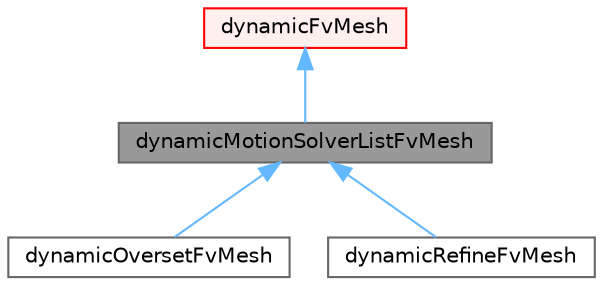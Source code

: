 digraph "dynamicMotionSolverListFvMesh"
{
 // LATEX_PDF_SIZE
  bgcolor="transparent";
  edge [fontname=Helvetica,fontsize=10,labelfontname=Helvetica,labelfontsize=10];
  node [fontname=Helvetica,fontsize=10,shape=box,height=0.2,width=0.4];
  Node1 [id="Node000001",label="dynamicMotionSolverListFvMesh",height=0.2,width=0.4,color="gray40", fillcolor="grey60", style="filled", fontcolor="black",tooltip="Dynamic mesh able to handle multiple motion solvers. NOTE: If the word entry \"solvers\" is not found i..."];
  Node2 -> Node1 [id="edge1_Node000001_Node000002",dir="back",color="steelblue1",style="solid",tooltip=" "];
  Node2 [id="Node000002",label="dynamicFvMesh",height=0.2,width=0.4,color="red", fillcolor="#FFF0F0", style="filled",URL="$classFoam_1_1dynamicFvMesh.html",tooltip="Abstract base class for geometry and/or topology changing fvMesh."];
  Node1 -> Node26 [id="edge2_Node000001_Node000026",dir="back",color="steelblue1",style="solid",tooltip=" "];
  Node26 [id="Node000026",label="dynamicOversetFvMesh",height=0.2,width=0.4,color="gray40", fillcolor="white", style="filled",URL="$classFoam_1_1dynamicOversetFvMesh.html",tooltip="dynamicFvMesh with support for overset meshes."];
  Node1 -> Node27 [id="edge3_Node000001_Node000027",dir="back",color="steelblue1",style="solid",tooltip=" "];
  Node27 [id="Node000027",label="dynamicRefineFvMesh",height=0.2,width=0.4,color="gray40", fillcolor="white", style="filled",URL="$classFoam_1_1dynamicRefineFvMesh.html",tooltip="A fvMesh with built-in refinement."];
}

